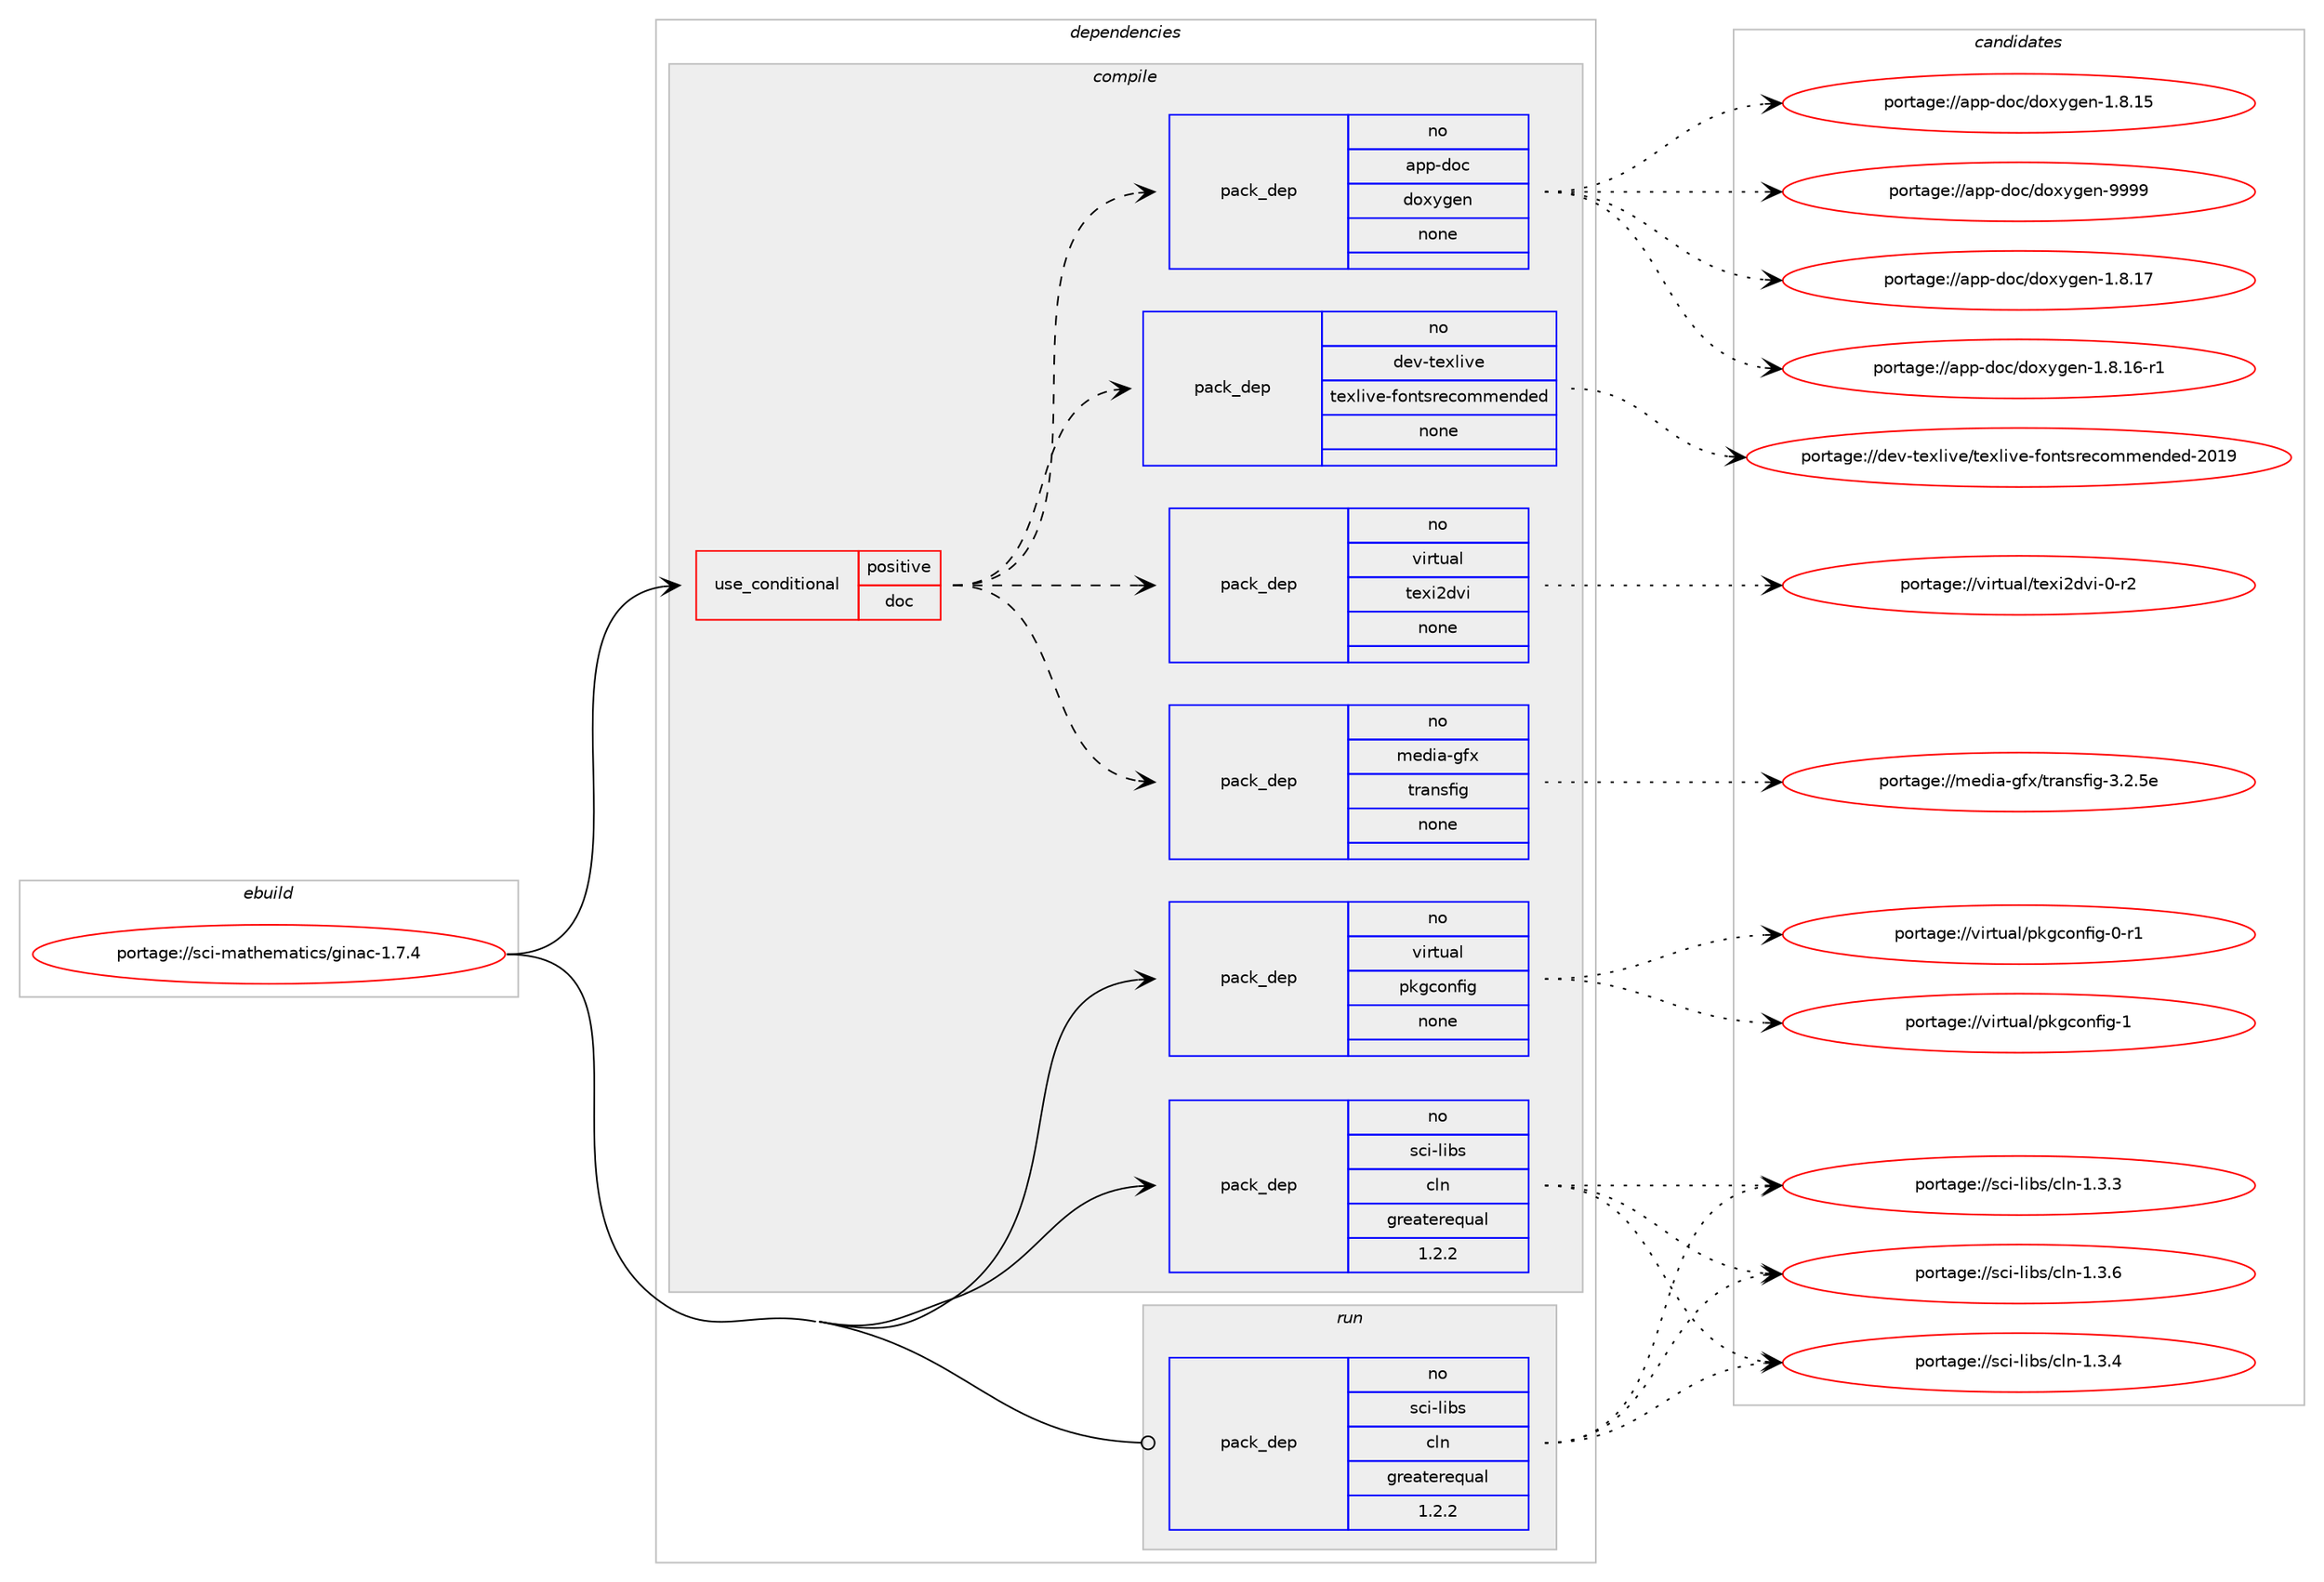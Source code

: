 digraph prolog {

# *************
# Graph options
# *************

newrank=true;
concentrate=true;
compound=true;
graph [rankdir=LR,fontname=Helvetica,fontsize=10,ranksep=1.5];#, ranksep=2.5, nodesep=0.2];
edge  [arrowhead=vee];
node  [fontname=Helvetica,fontsize=10];

# **********
# The ebuild
# **********

subgraph cluster_leftcol {
color=gray;
rank=same;
label=<<i>ebuild</i>>;
id [label="portage://sci-mathematics/ginac-1.7.4", color=red, width=4, href="../sci-mathematics/ginac-1.7.4.svg"];
}

# ****************
# The dependencies
# ****************

subgraph cluster_midcol {
color=gray;
label=<<i>dependencies</i>>;
subgraph cluster_compile {
fillcolor="#eeeeee";
style=filled;
label=<<i>compile</i>>;
subgraph cond6503 {
dependency36341 [label=<<TABLE BORDER="0" CELLBORDER="1" CELLSPACING="0" CELLPADDING="4"><TR><TD ROWSPAN="3" CELLPADDING="10">use_conditional</TD></TR><TR><TD>positive</TD></TR><TR><TD>doc</TD></TR></TABLE>>, shape=none, color=red];
subgraph pack29050 {
dependency36342 [label=<<TABLE BORDER="0" CELLBORDER="1" CELLSPACING="0" CELLPADDING="4" WIDTH="220"><TR><TD ROWSPAN="6" CELLPADDING="30">pack_dep</TD></TR><TR><TD WIDTH="110">no</TD></TR><TR><TD>app-doc</TD></TR><TR><TD>doxygen</TD></TR><TR><TD>none</TD></TR><TR><TD></TD></TR></TABLE>>, shape=none, color=blue];
}
dependency36341:e -> dependency36342:w [weight=20,style="dashed",arrowhead="vee"];
subgraph pack29051 {
dependency36343 [label=<<TABLE BORDER="0" CELLBORDER="1" CELLSPACING="0" CELLPADDING="4" WIDTH="220"><TR><TD ROWSPAN="6" CELLPADDING="30">pack_dep</TD></TR><TR><TD WIDTH="110">no</TD></TR><TR><TD>media-gfx</TD></TR><TR><TD>transfig</TD></TR><TR><TD>none</TD></TR><TR><TD></TD></TR></TABLE>>, shape=none, color=blue];
}
dependency36341:e -> dependency36343:w [weight=20,style="dashed",arrowhead="vee"];
subgraph pack29052 {
dependency36344 [label=<<TABLE BORDER="0" CELLBORDER="1" CELLSPACING="0" CELLPADDING="4" WIDTH="220"><TR><TD ROWSPAN="6" CELLPADDING="30">pack_dep</TD></TR><TR><TD WIDTH="110">no</TD></TR><TR><TD>virtual</TD></TR><TR><TD>texi2dvi</TD></TR><TR><TD>none</TD></TR><TR><TD></TD></TR></TABLE>>, shape=none, color=blue];
}
dependency36341:e -> dependency36344:w [weight=20,style="dashed",arrowhead="vee"];
subgraph pack29053 {
dependency36345 [label=<<TABLE BORDER="0" CELLBORDER="1" CELLSPACING="0" CELLPADDING="4" WIDTH="220"><TR><TD ROWSPAN="6" CELLPADDING="30">pack_dep</TD></TR><TR><TD WIDTH="110">no</TD></TR><TR><TD>dev-texlive</TD></TR><TR><TD>texlive-fontsrecommended</TD></TR><TR><TD>none</TD></TR><TR><TD></TD></TR></TABLE>>, shape=none, color=blue];
}
dependency36341:e -> dependency36345:w [weight=20,style="dashed",arrowhead="vee"];
}
id:e -> dependency36341:w [weight=20,style="solid",arrowhead="vee"];
subgraph pack29054 {
dependency36346 [label=<<TABLE BORDER="0" CELLBORDER="1" CELLSPACING="0" CELLPADDING="4" WIDTH="220"><TR><TD ROWSPAN="6" CELLPADDING="30">pack_dep</TD></TR><TR><TD WIDTH="110">no</TD></TR><TR><TD>sci-libs</TD></TR><TR><TD>cln</TD></TR><TR><TD>greaterequal</TD></TR><TR><TD>1.2.2</TD></TR></TABLE>>, shape=none, color=blue];
}
id:e -> dependency36346:w [weight=20,style="solid",arrowhead="vee"];
subgraph pack29055 {
dependency36347 [label=<<TABLE BORDER="0" CELLBORDER="1" CELLSPACING="0" CELLPADDING="4" WIDTH="220"><TR><TD ROWSPAN="6" CELLPADDING="30">pack_dep</TD></TR><TR><TD WIDTH="110">no</TD></TR><TR><TD>virtual</TD></TR><TR><TD>pkgconfig</TD></TR><TR><TD>none</TD></TR><TR><TD></TD></TR></TABLE>>, shape=none, color=blue];
}
id:e -> dependency36347:w [weight=20,style="solid",arrowhead="vee"];
}
subgraph cluster_compileandrun {
fillcolor="#eeeeee";
style=filled;
label=<<i>compile and run</i>>;
}
subgraph cluster_run {
fillcolor="#eeeeee";
style=filled;
label=<<i>run</i>>;
subgraph pack29056 {
dependency36348 [label=<<TABLE BORDER="0" CELLBORDER="1" CELLSPACING="0" CELLPADDING="4" WIDTH="220"><TR><TD ROWSPAN="6" CELLPADDING="30">pack_dep</TD></TR><TR><TD WIDTH="110">no</TD></TR><TR><TD>sci-libs</TD></TR><TR><TD>cln</TD></TR><TR><TD>greaterequal</TD></TR><TR><TD>1.2.2</TD></TR></TABLE>>, shape=none, color=blue];
}
id:e -> dependency36348:w [weight=20,style="solid",arrowhead="odot"];
}
}

# **************
# The candidates
# **************

subgraph cluster_choices {
rank=same;
color=gray;
label=<<i>candidates</i>>;

subgraph choice29050 {
color=black;
nodesep=1;
choice971121124510011199471001111201211031011104557575757 [label="portage://app-doc/doxygen-9999", color=red, width=4,href="../app-doc/doxygen-9999.svg"];
choice9711211245100111994710011112012110310111045494656464955 [label="portage://app-doc/doxygen-1.8.17", color=red, width=4,href="../app-doc/doxygen-1.8.17.svg"];
choice97112112451001119947100111120121103101110454946564649544511449 [label="portage://app-doc/doxygen-1.8.16-r1", color=red, width=4,href="../app-doc/doxygen-1.8.16-r1.svg"];
choice9711211245100111994710011112012110310111045494656464953 [label="portage://app-doc/doxygen-1.8.15", color=red, width=4,href="../app-doc/doxygen-1.8.15.svg"];
dependency36342:e -> choice971121124510011199471001111201211031011104557575757:w [style=dotted,weight="100"];
dependency36342:e -> choice9711211245100111994710011112012110310111045494656464955:w [style=dotted,weight="100"];
dependency36342:e -> choice97112112451001119947100111120121103101110454946564649544511449:w [style=dotted,weight="100"];
dependency36342:e -> choice9711211245100111994710011112012110310111045494656464953:w [style=dotted,weight="100"];
}
subgraph choice29051 {
color=black;
nodesep=1;
choice10910110010597451031021204711611497110115102105103455146504653101 [label="portage://media-gfx/transfig-3.2.5e", color=red, width=4,href="../media-gfx/transfig-3.2.5e.svg"];
dependency36343:e -> choice10910110010597451031021204711611497110115102105103455146504653101:w [style=dotted,weight="100"];
}
subgraph choice29052 {
color=black;
nodesep=1;
choice11810511411611797108471161011201055010011810545484511450 [label="portage://virtual/texi2dvi-0-r2", color=red, width=4,href="../virtual/texi2dvi-0-r2.svg"];
dependency36344:e -> choice11810511411611797108471161011201055010011810545484511450:w [style=dotted,weight="100"];
}
subgraph choice29053 {
color=black;
nodesep=1;
choice100101118451161011201081051181014711610112010810511810145102111110116115114101991111091091011101001011004550484957 [label="portage://dev-texlive/texlive-fontsrecommended-2019", color=red, width=4,href="../dev-texlive/texlive-fontsrecommended-2019.svg"];
dependency36345:e -> choice100101118451161011201081051181014711610112010810511810145102111110116115114101991111091091011101001011004550484957:w [style=dotted,weight="100"];
}
subgraph choice29054 {
color=black;
nodesep=1;
choice1159910545108105981154799108110454946514654 [label="portage://sci-libs/cln-1.3.6", color=red, width=4,href="../sci-libs/cln-1.3.6.svg"];
choice1159910545108105981154799108110454946514652 [label="portage://sci-libs/cln-1.3.4", color=red, width=4,href="../sci-libs/cln-1.3.4.svg"];
choice1159910545108105981154799108110454946514651 [label="portage://sci-libs/cln-1.3.3", color=red, width=4,href="../sci-libs/cln-1.3.3.svg"];
dependency36346:e -> choice1159910545108105981154799108110454946514654:w [style=dotted,weight="100"];
dependency36346:e -> choice1159910545108105981154799108110454946514652:w [style=dotted,weight="100"];
dependency36346:e -> choice1159910545108105981154799108110454946514651:w [style=dotted,weight="100"];
}
subgraph choice29055 {
color=black;
nodesep=1;
choice1181051141161179710847112107103991111101021051034549 [label="portage://virtual/pkgconfig-1", color=red, width=4,href="../virtual/pkgconfig-1.svg"];
choice11810511411611797108471121071039911111010210510345484511449 [label="portage://virtual/pkgconfig-0-r1", color=red, width=4,href="../virtual/pkgconfig-0-r1.svg"];
dependency36347:e -> choice1181051141161179710847112107103991111101021051034549:w [style=dotted,weight="100"];
dependency36347:e -> choice11810511411611797108471121071039911111010210510345484511449:w [style=dotted,weight="100"];
}
subgraph choice29056 {
color=black;
nodesep=1;
choice1159910545108105981154799108110454946514654 [label="portage://sci-libs/cln-1.3.6", color=red, width=4,href="../sci-libs/cln-1.3.6.svg"];
choice1159910545108105981154799108110454946514652 [label="portage://sci-libs/cln-1.3.4", color=red, width=4,href="../sci-libs/cln-1.3.4.svg"];
choice1159910545108105981154799108110454946514651 [label="portage://sci-libs/cln-1.3.3", color=red, width=4,href="../sci-libs/cln-1.3.3.svg"];
dependency36348:e -> choice1159910545108105981154799108110454946514654:w [style=dotted,weight="100"];
dependency36348:e -> choice1159910545108105981154799108110454946514652:w [style=dotted,weight="100"];
dependency36348:e -> choice1159910545108105981154799108110454946514651:w [style=dotted,weight="100"];
}
}

}
